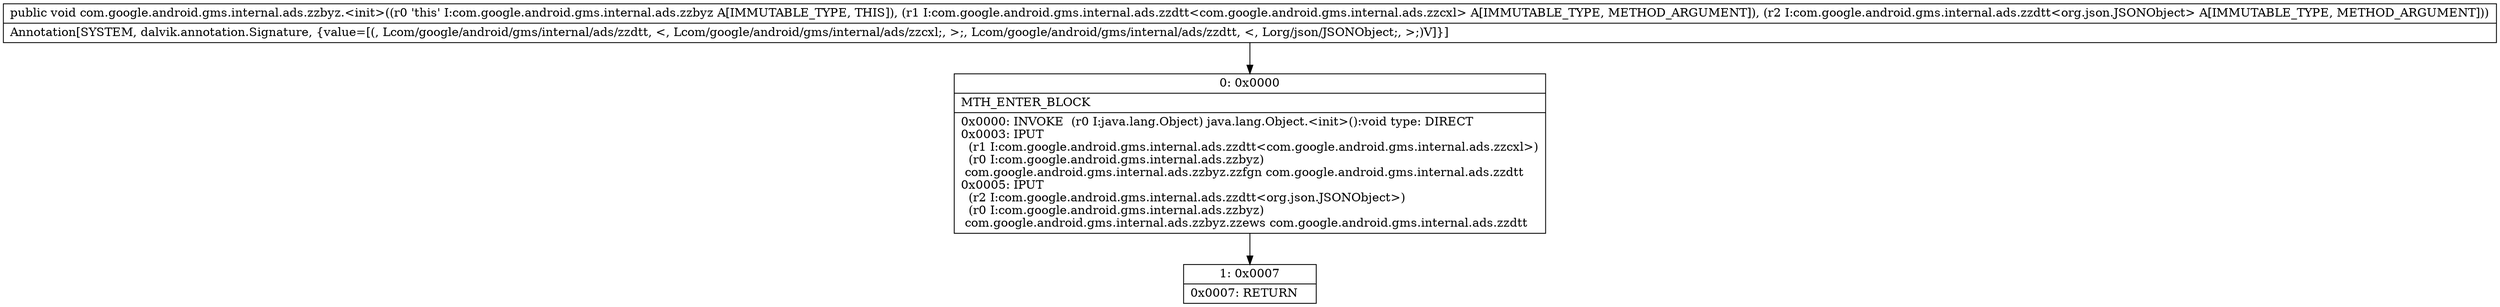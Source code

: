 digraph "CFG forcom.google.android.gms.internal.ads.zzbyz.\<init\>(Lcom\/google\/android\/gms\/internal\/ads\/zzdtt;Lcom\/google\/android\/gms\/internal\/ads\/zzdtt;)V" {
Node_0 [shape=record,label="{0\:\ 0x0000|MTH_ENTER_BLOCK\l|0x0000: INVOKE  (r0 I:java.lang.Object) java.lang.Object.\<init\>():void type: DIRECT \l0x0003: IPUT  \l  (r1 I:com.google.android.gms.internal.ads.zzdtt\<com.google.android.gms.internal.ads.zzcxl\>)\l  (r0 I:com.google.android.gms.internal.ads.zzbyz)\l com.google.android.gms.internal.ads.zzbyz.zzfgn com.google.android.gms.internal.ads.zzdtt \l0x0005: IPUT  \l  (r2 I:com.google.android.gms.internal.ads.zzdtt\<org.json.JSONObject\>)\l  (r0 I:com.google.android.gms.internal.ads.zzbyz)\l com.google.android.gms.internal.ads.zzbyz.zzews com.google.android.gms.internal.ads.zzdtt \l}"];
Node_1 [shape=record,label="{1\:\ 0x0007|0x0007: RETURN   \l}"];
MethodNode[shape=record,label="{public void com.google.android.gms.internal.ads.zzbyz.\<init\>((r0 'this' I:com.google.android.gms.internal.ads.zzbyz A[IMMUTABLE_TYPE, THIS]), (r1 I:com.google.android.gms.internal.ads.zzdtt\<com.google.android.gms.internal.ads.zzcxl\> A[IMMUTABLE_TYPE, METHOD_ARGUMENT]), (r2 I:com.google.android.gms.internal.ads.zzdtt\<org.json.JSONObject\> A[IMMUTABLE_TYPE, METHOD_ARGUMENT]))  | Annotation[SYSTEM, dalvik.annotation.Signature, \{value=[(, Lcom\/google\/android\/gms\/internal\/ads\/zzdtt, \<, Lcom\/google\/android\/gms\/internal\/ads\/zzcxl;, \>;, Lcom\/google\/android\/gms\/internal\/ads\/zzdtt, \<, Lorg\/json\/JSONObject;, \>;)V]\}]\l}"];
MethodNode -> Node_0;
Node_0 -> Node_1;
}

